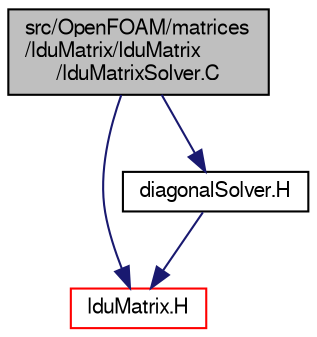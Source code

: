 digraph "src/OpenFOAM/matrices/lduMatrix/lduMatrix/lduMatrixSolver.C"
{
  bgcolor="transparent";
  edge [fontname="FreeSans",fontsize="10",labelfontname="FreeSans",labelfontsize="10"];
  node [fontname="FreeSans",fontsize="10",shape=record];
  Node0 [label="src/OpenFOAM/matrices\l/lduMatrix/lduMatrix\l/lduMatrixSolver.C",height=0.2,width=0.4,color="black", fillcolor="grey75", style="filled", fontcolor="black"];
  Node0 -> Node1 [color="midnightblue",fontsize="10",style="solid",fontname="FreeSans"];
  Node1 [label="lduMatrix.H",height=0.2,width=0.4,color="red",URL="$a10694.html"];
  Node0 -> Node131 [color="midnightblue",fontsize="10",style="solid",fontname="FreeSans"];
  Node131 [label="diagonalSolver.H",height=0.2,width=0.4,color="black",URL="$a10811.html"];
  Node131 -> Node1 [color="midnightblue",fontsize="10",style="solid",fontname="FreeSans"];
}
